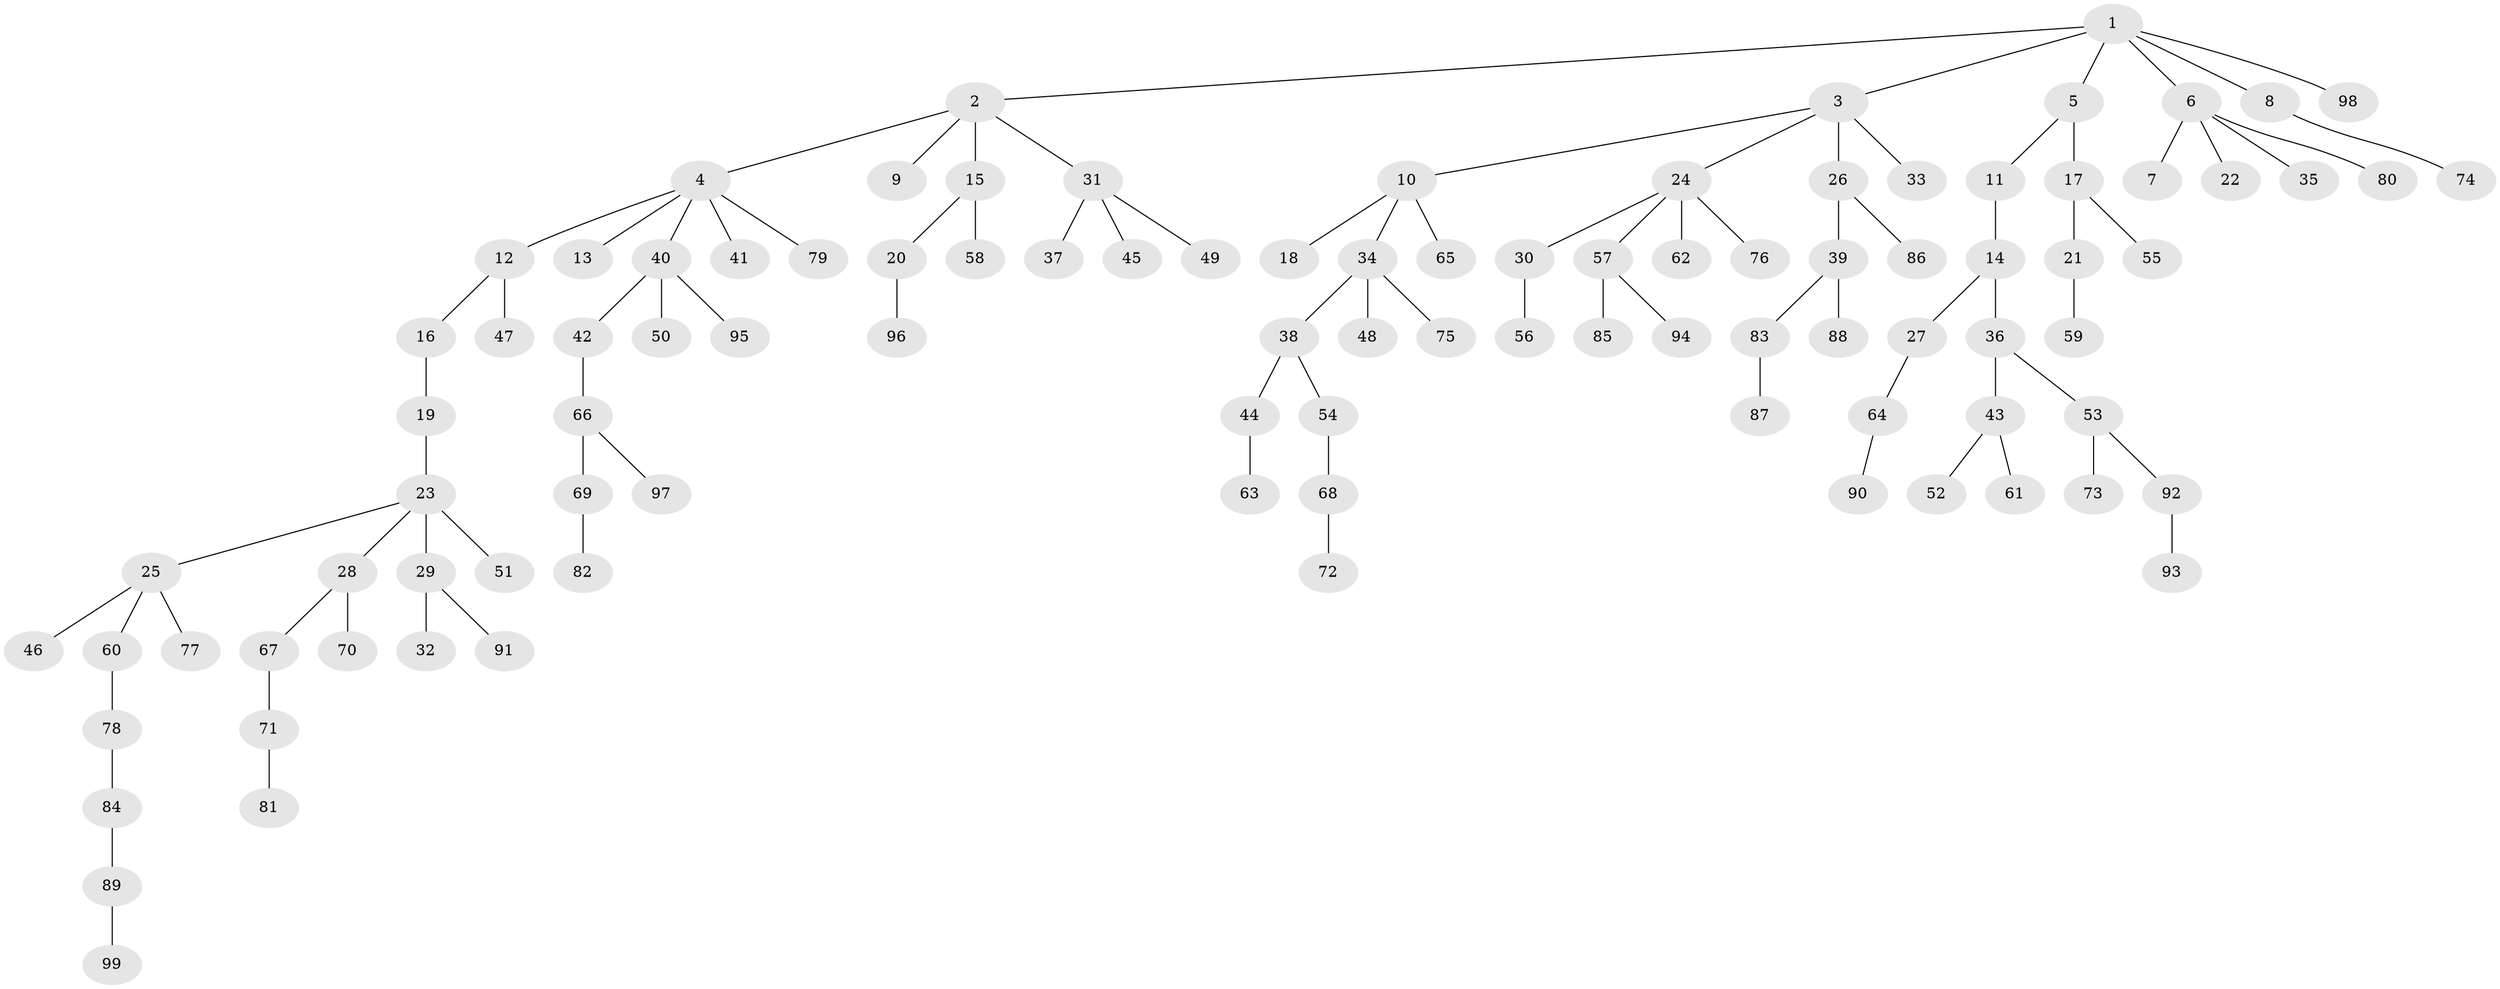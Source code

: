 // Generated by graph-tools (version 1.1) at 2025/15/03/09/25 04:15:42]
// undirected, 99 vertices, 98 edges
graph export_dot {
graph [start="1"]
  node [color=gray90,style=filled];
  1;
  2;
  3;
  4;
  5;
  6;
  7;
  8;
  9;
  10;
  11;
  12;
  13;
  14;
  15;
  16;
  17;
  18;
  19;
  20;
  21;
  22;
  23;
  24;
  25;
  26;
  27;
  28;
  29;
  30;
  31;
  32;
  33;
  34;
  35;
  36;
  37;
  38;
  39;
  40;
  41;
  42;
  43;
  44;
  45;
  46;
  47;
  48;
  49;
  50;
  51;
  52;
  53;
  54;
  55;
  56;
  57;
  58;
  59;
  60;
  61;
  62;
  63;
  64;
  65;
  66;
  67;
  68;
  69;
  70;
  71;
  72;
  73;
  74;
  75;
  76;
  77;
  78;
  79;
  80;
  81;
  82;
  83;
  84;
  85;
  86;
  87;
  88;
  89;
  90;
  91;
  92;
  93;
  94;
  95;
  96;
  97;
  98;
  99;
  1 -- 2;
  1 -- 3;
  1 -- 5;
  1 -- 6;
  1 -- 8;
  1 -- 98;
  2 -- 4;
  2 -- 9;
  2 -- 15;
  2 -- 31;
  3 -- 10;
  3 -- 24;
  3 -- 26;
  3 -- 33;
  4 -- 12;
  4 -- 13;
  4 -- 40;
  4 -- 41;
  4 -- 79;
  5 -- 11;
  5 -- 17;
  6 -- 7;
  6 -- 22;
  6 -- 35;
  6 -- 80;
  8 -- 74;
  10 -- 18;
  10 -- 34;
  10 -- 65;
  11 -- 14;
  12 -- 16;
  12 -- 47;
  14 -- 27;
  14 -- 36;
  15 -- 20;
  15 -- 58;
  16 -- 19;
  17 -- 21;
  17 -- 55;
  19 -- 23;
  20 -- 96;
  21 -- 59;
  23 -- 25;
  23 -- 28;
  23 -- 29;
  23 -- 51;
  24 -- 30;
  24 -- 57;
  24 -- 62;
  24 -- 76;
  25 -- 46;
  25 -- 60;
  25 -- 77;
  26 -- 39;
  26 -- 86;
  27 -- 64;
  28 -- 67;
  28 -- 70;
  29 -- 32;
  29 -- 91;
  30 -- 56;
  31 -- 37;
  31 -- 45;
  31 -- 49;
  34 -- 38;
  34 -- 48;
  34 -- 75;
  36 -- 43;
  36 -- 53;
  38 -- 44;
  38 -- 54;
  39 -- 83;
  39 -- 88;
  40 -- 42;
  40 -- 50;
  40 -- 95;
  42 -- 66;
  43 -- 52;
  43 -- 61;
  44 -- 63;
  53 -- 73;
  53 -- 92;
  54 -- 68;
  57 -- 85;
  57 -- 94;
  60 -- 78;
  64 -- 90;
  66 -- 69;
  66 -- 97;
  67 -- 71;
  68 -- 72;
  69 -- 82;
  71 -- 81;
  78 -- 84;
  83 -- 87;
  84 -- 89;
  89 -- 99;
  92 -- 93;
}

